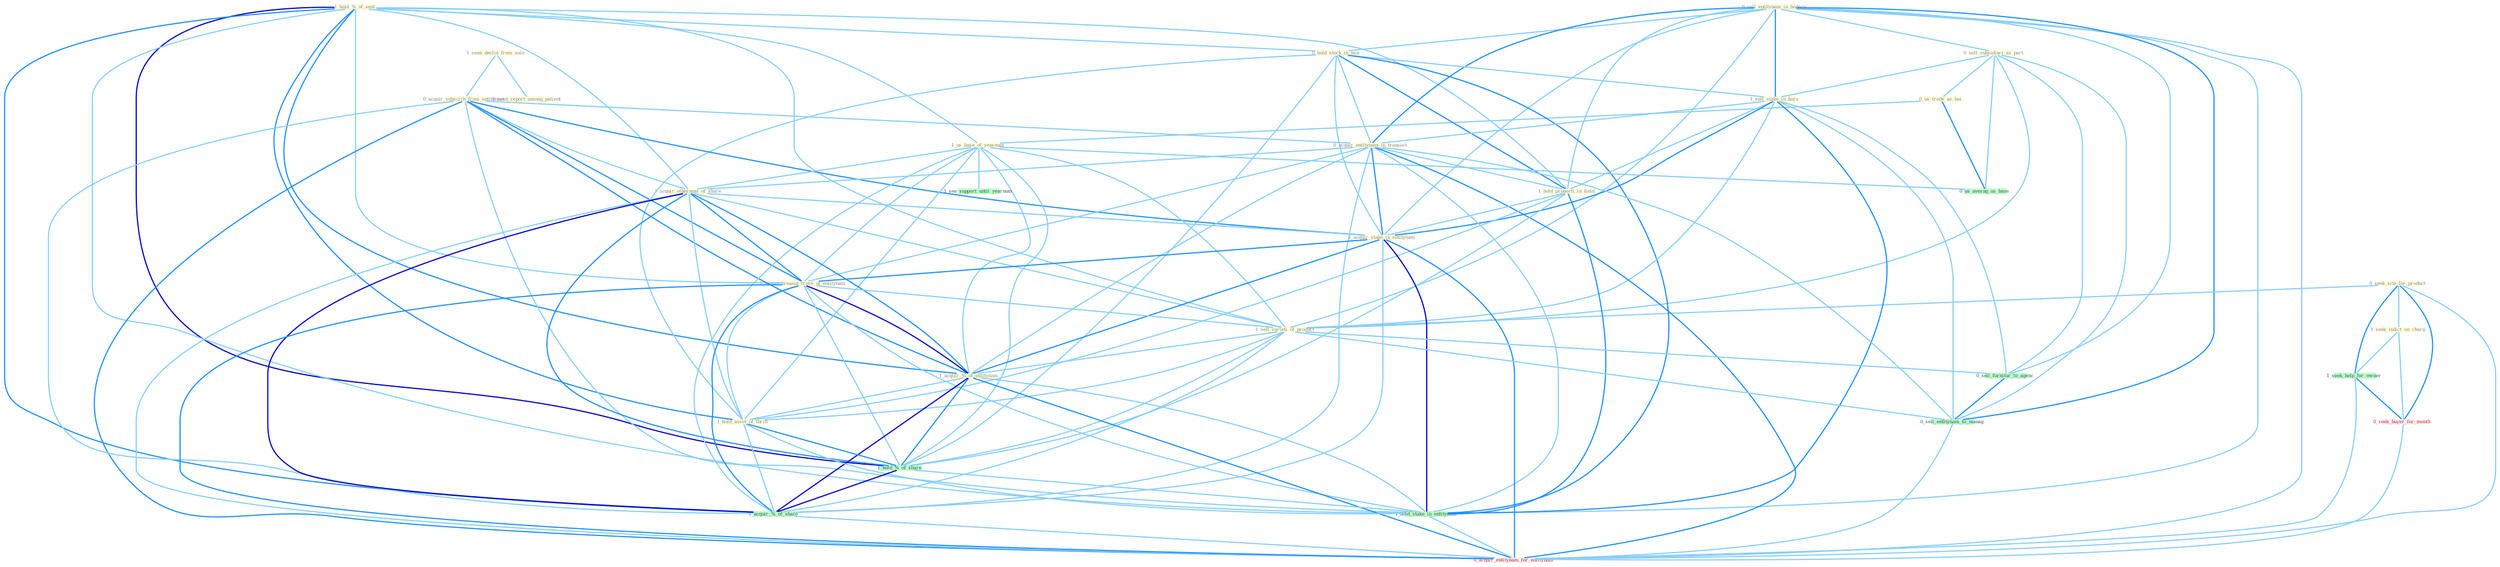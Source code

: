 Graph G{ 
    node
    [shape=polygon,style=filled,width=.5,height=.06,color="#BDFCC9",fixedsize=true,fontsize=4,
    fontcolor="#2f4f4f"];
    {node
    [color="#ffffe0", fontcolor="#8b7d6b"] "1_hold_%_of_seat " "1_seen_declin_from_sale " "0_sell_entitynam_in_bodega " "0_sell_subsidiari_as_part " "0_seek_site_for_product " "0_us_trade_as_boi " "0_hold_stock_in_mix " "1_sell_stake_in_hors " "0_acquir_subscrib_from_entitynam " "1_us_base_of_yearnum " "0_acquir_entitynam_in_transact " "1_acquir_othernum_of_share " "1_hold_properti_in_field " "1_acquir_stake_in_entitynam " "1_acquir_treasur-trove_of_entitynam " "1_sell_varieti_of_product " "0_seen_report_among_patient " "1_acquir_%_of_entitynam " "1_hold_asset_of_thrift " "1_seek_indict_on_charg "}
{node [color="#fff0f5", fontcolor="#b22222"] "0_seek_buyer_for_month " "0_acquir_entitynam_for_entitynam "}
edge [color="#B0E2FF"];

	"1_hold_%_of_seat " -- "0_hold_stock_in_mix " [w="1", color="#87cefa" ];
	"1_hold_%_of_seat " -- "1_us_base_of_yearnum " [w="1", color="#87cefa" ];
	"1_hold_%_of_seat " -- "1_acquir_othernum_of_share " [w="1", color="#87cefa" ];
	"1_hold_%_of_seat " -- "1_hold_properti_in_field " [w="1", color="#87cefa" ];
	"1_hold_%_of_seat " -- "1_acquir_treasur-trove_of_entitynam " [w="1", color="#87cefa" ];
	"1_hold_%_of_seat " -- "1_sell_varieti_of_product " [w="1", color="#87cefa" ];
	"1_hold_%_of_seat " -- "1_acquir_%_of_entitynam " [w="2", color="#1e90ff" , len=0.8];
	"1_hold_%_of_seat " -- "1_hold_asset_of_thrift " [w="2", color="#1e90ff" , len=0.8];
	"1_hold_%_of_seat " -- "1_hold_%_of_share " [w="3", color="#0000cd" , len=0.6];
	"1_hold_%_of_seat " -- "1_hold_stake_in_entitynam " [w="1", color="#87cefa" ];
	"1_hold_%_of_seat " -- "1_acquir_%_of_share " [w="2", color="#1e90ff" , len=0.8];
	"1_seen_declin_from_sale " -- "0_acquir_subscrib_from_entitynam " [w="1", color="#87cefa" ];
	"1_seen_declin_from_sale " -- "0_seen_report_among_patient " [w="1", color="#87cefa" ];
	"0_sell_entitynam_in_bodega " -- "0_sell_subsidiari_as_part " [w="1", color="#87cefa" ];
	"0_sell_entitynam_in_bodega " -- "0_hold_stock_in_mix " [w="1", color="#87cefa" ];
	"0_sell_entitynam_in_bodega " -- "1_sell_stake_in_hors " [w="2", color="#1e90ff" , len=0.8];
	"0_sell_entitynam_in_bodega " -- "0_acquir_entitynam_in_transact " [w="2", color="#1e90ff" , len=0.8];
	"0_sell_entitynam_in_bodega " -- "1_hold_properti_in_field " [w="1", color="#87cefa" ];
	"0_sell_entitynam_in_bodega " -- "1_acquir_stake_in_entitynam " [w="1", color="#87cefa" ];
	"0_sell_entitynam_in_bodega " -- "1_sell_varieti_of_product " [w="1", color="#87cefa" ];
	"0_sell_entitynam_in_bodega " -- "1_hold_stake_in_entitynam " [w="1", color="#87cefa" ];
	"0_sell_entitynam_in_bodega " -- "0_sell_furnitur_to_agenc " [w="1", color="#87cefa" ];
	"0_sell_entitynam_in_bodega " -- "0_sell_entitynam_to_manag " [w="2", color="#1e90ff" , len=0.8];
	"0_sell_entitynam_in_bodega " -- "0_acquir_entitynam_for_entitynam " [w="1", color="#87cefa" ];
	"0_sell_subsidiari_as_part " -- "0_us_trade_as_boi " [w="1", color="#87cefa" ];
	"0_sell_subsidiari_as_part " -- "1_sell_stake_in_hors " [w="1", color="#87cefa" ];
	"0_sell_subsidiari_as_part " -- "1_sell_varieti_of_product " [w="1", color="#87cefa" ];
	"0_sell_subsidiari_as_part " -- "0_sell_furnitur_to_agenc " [w="1", color="#87cefa" ];
	"0_sell_subsidiari_as_part " -- "0_us_averag_as_base " [w="1", color="#87cefa" ];
	"0_sell_subsidiari_as_part " -- "0_sell_entitynam_to_manag " [w="1", color="#87cefa" ];
	"0_seek_site_for_product " -- "1_sell_varieti_of_product " [w="1", color="#87cefa" ];
	"0_seek_site_for_product " -- "1_seek_indict_on_charg " [w="1", color="#87cefa" ];
	"0_seek_site_for_product " -- "1_seek_help_for_owner " [w="2", color="#1e90ff" , len=0.8];
	"0_seek_site_for_product " -- "0_seek_buyer_for_month " [w="2", color="#1e90ff" , len=0.8];
	"0_seek_site_for_product " -- "0_acquir_entitynam_for_entitynam " [w="1", color="#87cefa" ];
	"0_us_trade_as_boi " -- "1_us_base_of_yearnum " [w="1", color="#87cefa" ];
	"0_us_trade_as_boi " -- "0_us_averag_as_base " [w="2", color="#1e90ff" , len=0.8];
	"0_hold_stock_in_mix " -- "1_sell_stake_in_hors " [w="1", color="#87cefa" ];
	"0_hold_stock_in_mix " -- "0_acquir_entitynam_in_transact " [w="1", color="#87cefa" ];
	"0_hold_stock_in_mix " -- "1_hold_properti_in_field " [w="2", color="#1e90ff" , len=0.8];
	"0_hold_stock_in_mix " -- "1_acquir_stake_in_entitynam " [w="1", color="#87cefa" ];
	"0_hold_stock_in_mix " -- "1_hold_asset_of_thrift " [w="1", color="#87cefa" ];
	"0_hold_stock_in_mix " -- "1_hold_%_of_share " [w="1", color="#87cefa" ];
	"0_hold_stock_in_mix " -- "1_hold_stake_in_entitynam " [w="2", color="#1e90ff" , len=0.8];
	"1_sell_stake_in_hors " -- "0_acquir_entitynam_in_transact " [w="1", color="#87cefa" ];
	"1_sell_stake_in_hors " -- "1_hold_properti_in_field " [w="1", color="#87cefa" ];
	"1_sell_stake_in_hors " -- "1_acquir_stake_in_entitynam " [w="2", color="#1e90ff" , len=0.8];
	"1_sell_stake_in_hors " -- "1_sell_varieti_of_product " [w="1", color="#87cefa" ];
	"1_sell_stake_in_hors " -- "1_hold_stake_in_entitynam " [w="2", color="#1e90ff" , len=0.8];
	"1_sell_stake_in_hors " -- "0_sell_furnitur_to_agenc " [w="1", color="#87cefa" ];
	"1_sell_stake_in_hors " -- "0_sell_entitynam_to_manag " [w="1", color="#87cefa" ];
	"0_acquir_subscrib_from_entitynam " -- "0_acquir_entitynam_in_transact " [w="1", color="#87cefa" ];
	"0_acquir_subscrib_from_entitynam " -- "1_acquir_othernum_of_share " [w="1", color="#87cefa" ];
	"0_acquir_subscrib_from_entitynam " -- "1_acquir_stake_in_entitynam " [w="2", color="#1e90ff" , len=0.8];
	"0_acquir_subscrib_from_entitynam " -- "1_acquir_treasur-trove_of_entitynam " [w="2", color="#1e90ff" , len=0.8];
	"0_acquir_subscrib_from_entitynam " -- "1_acquir_%_of_entitynam " [w="2", color="#1e90ff" , len=0.8];
	"0_acquir_subscrib_from_entitynam " -- "1_hold_stake_in_entitynam " [w="1", color="#87cefa" ];
	"0_acquir_subscrib_from_entitynam " -- "1_acquir_%_of_share " [w="1", color="#87cefa" ];
	"0_acquir_subscrib_from_entitynam " -- "0_acquir_entitynam_for_entitynam " [w="2", color="#1e90ff" , len=0.8];
	"1_us_base_of_yearnum " -- "1_acquir_othernum_of_share " [w="1", color="#87cefa" ];
	"1_us_base_of_yearnum " -- "1_acquir_treasur-trove_of_entitynam " [w="1", color="#87cefa" ];
	"1_us_base_of_yearnum " -- "1_sell_varieti_of_product " [w="1", color="#87cefa" ];
	"1_us_base_of_yearnum " -- "1_acquir_%_of_entitynam " [w="1", color="#87cefa" ];
	"1_us_base_of_yearnum " -- "1_hold_asset_of_thrift " [w="1", color="#87cefa" ];
	"1_us_base_of_yearnum " -- "1_hold_%_of_share " [w="1", color="#87cefa" ];
	"1_us_base_of_yearnum " -- "1_acquir_%_of_share " [w="1", color="#87cefa" ];
	"1_us_base_of_yearnum " -- "1_see_support_until_yearnum " [w="1", color="#87cefa" ];
	"1_us_base_of_yearnum " -- "0_us_averag_as_base " [w="1", color="#87cefa" ];
	"0_acquir_entitynam_in_transact " -- "1_acquir_othernum_of_share " [w="1", color="#87cefa" ];
	"0_acquir_entitynam_in_transact " -- "1_hold_properti_in_field " [w="1", color="#87cefa" ];
	"0_acquir_entitynam_in_transact " -- "1_acquir_stake_in_entitynam " [w="2", color="#1e90ff" , len=0.8];
	"0_acquir_entitynam_in_transact " -- "1_acquir_treasur-trove_of_entitynam " [w="1", color="#87cefa" ];
	"0_acquir_entitynam_in_transact " -- "1_acquir_%_of_entitynam " [w="1", color="#87cefa" ];
	"0_acquir_entitynam_in_transact " -- "1_hold_stake_in_entitynam " [w="1", color="#87cefa" ];
	"0_acquir_entitynam_in_transact " -- "1_acquir_%_of_share " [w="1", color="#87cefa" ];
	"0_acquir_entitynam_in_transact " -- "0_sell_entitynam_to_manag " [w="1", color="#87cefa" ];
	"0_acquir_entitynam_in_transact " -- "0_acquir_entitynam_for_entitynam " [w="2", color="#1e90ff" , len=0.8];
	"1_acquir_othernum_of_share " -- "1_acquir_stake_in_entitynam " [w="1", color="#87cefa" ];
	"1_acquir_othernum_of_share " -- "1_acquir_treasur-trove_of_entitynam " [w="2", color="#1e90ff" , len=0.8];
	"1_acquir_othernum_of_share " -- "1_sell_varieti_of_product " [w="1", color="#87cefa" ];
	"1_acquir_othernum_of_share " -- "1_acquir_%_of_entitynam " [w="2", color="#1e90ff" , len=0.8];
	"1_acquir_othernum_of_share " -- "1_hold_asset_of_thrift " [w="1", color="#87cefa" ];
	"1_acquir_othernum_of_share " -- "1_hold_%_of_share " [w="2", color="#1e90ff" , len=0.8];
	"1_acquir_othernum_of_share " -- "1_acquir_%_of_share " [w="3", color="#0000cd" , len=0.6];
	"1_acquir_othernum_of_share " -- "0_acquir_entitynam_for_entitynam " [w="1", color="#87cefa" ];
	"1_hold_properti_in_field " -- "1_acquir_stake_in_entitynam " [w="1", color="#87cefa" ];
	"1_hold_properti_in_field " -- "1_hold_asset_of_thrift " [w="1", color="#87cefa" ];
	"1_hold_properti_in_field " -- "1_hold_%_of_share " [w="1", color="#87cefa" ];
	"1_hold_properti_in_field " -- "1_hold_stake_in_entitynam " [w="2", color="#1e90ff" , len=0.8];
	"1_acquir_stake_in_entitynam " -- "1_acquir_treasur-trove_of_entitynam " [w="2", color="#1e90ff" , len=0.8];
	"1_acquir_stake_in_entitynam " -- "1_acquir_%_of_entitynam " [w="2", color="#1e90ff" , len=0.8];
	"1_acquir_stake_in_entitynam " -- "1_hold_stake_in_entitynam " [w="3", color="#0000cd" , len=0.6];
	"1_acquir_stake_in_entitynam " -- "1_acquir_%_of_share " [w="1", color="#87cefa" ];
	"1_acquir_stake_in_entitynam " -- "0_acquir_entitynam_for_entitynam " [w="2", color="#1e90ff" , len=0.8];
	"1_acquir_treasur-trove_of_entitynam " -- "1_sell_varieti_of_product " [w="1", color="#87cefa" ];
	"1_acquir_treasur-trove_of_entitynam " -- "1_acquir_%_of_entitynam " [w="3", color="#0000cd" , len=0.6];
	"1_acquir_treasur-trove_of_entitynam " -- "1_hold_asset_of_thrift " [w="1", color="#87cefa" ];
	"1_acquir_treasur-trove_of_entitynam " -- "1_hold_%_of_share " [w="1", color="#87cefa" ];
	"1_acquir_treasur-trove_of_entitynam " -- "1_hold_stake_in_entitynam " [w="1", color="#87cefa" ];
	"1_acquir_treasur-trove_of_entitynam " -- "1_acquir_%_of_share " [w="2", color="#1e90ff" , len=0.8];
	"1_acquir_treasur-trove_of_entitynam " -- "0_acquir_entitynam_for_entitynam " [w="2", color="#1e90ff" , len=0.8];
	"1_sell_varieti_of_product " -- "1_acquir_%_of_entitynam " [w="1", color="#87cefa" ];
	"1_sell_varieti_of_product " -- "1_hold_asset_of_thrift " [w="1", color="#87cefa" ];
	"1_sell_varieti_of_product " -- "1_hold_%_of_share " [w="1", color="#87cefa" ];
	"1_sell_varieti_of_product " -- "1_acquir_%_of_share " [w="1", color="#87cefa" ];
	"1_sell_varieti_of_product " -- "0_sell_furnitur_to_agenc " [w="1", color="#87cefa" ];
	"1_sell_varieti_of_product " -- "0_sell_entitynam_to_manag " [w="1", color="#87cefa" ];
	"1_acquir_%_of_entitynam " -- "1_hold_asset_of_thrift " [w="1", color="#87cefa" ];
	"1_acquir_%_of_entitynam " -- "1_hold_%_of_share " [w="2", color="#1e90ff" , len=0.8];
	"1_acquir_%_of_entitynam " -- "1_hold_stake_in_entitynam " [w="1", color="#87cefa" ];
	"1_acquir_%_of_entitynam " -- "1_acquir_%_of_share " [w="3", color="#0000cd" , len=0.6];
	"1_acquir_%_of_entitynam " -- "0_acquir_entitynam_for_entitynam " [w="2", color="#1e90ff" , len=0.8];
	"1_hold_asset_of_thrift " -- "1_hold_%_of_share " [w="2", color="#1e90ff" , len=0.8];
	"1_hold_asset_of_thrift " -- "1_hold_stake_in_entitynam " [w="1", color="#87cefa" ];
	"1_hold_asset_of_thrift " -- "1_acquir_%_of_share " [w="1", color="#87cefa" ];
	"1_seek_indict_on_charg " -- "1_seek_help_for_owner " [w="1", color="#87cefa" ];
	"1_seek_indict_on_charg " -- "0_seek_buyer_for_month " [w="1", color="#87cefa" ];
	"1_hold_%_of_share " -- "1_hold_stake_in_entitynam " [w="1", color="#87cefa" ];
	"1_hold_%_of_share " -- "1_acquir_%_of_share " [w="3", color="#0000cd" , len=0.6];
	"1_hold_stake_in_entitynam " -- "0_acquir_entitynam_for_entitynam " [w="1", color="#87cefa" ];
	"1_seek_help_for_owner " -- "0_seek_buyer_for_month " [w="2", color="#1e90ff" , len=0.8];
	"1_seek_help_for_owner " -- "0_acquir_entitynam_for_entitynam " [w="1", color="#87cefa" ];
	"0_seek_buyer_for_month " -- "0_acquir_entitynam_for_entitynam " [w="1", color="#87cefa" ];
	"1_acquir_%_of_share " -- "0_acquir_entitynam_for_entitynam " [w="1", color="#87cefa" ];
	"0_sell_furnitur_to_agenc " -- "0_sell_entitynam_to_manag " [w="2", color="#1e90ff" , len=0.8];
	"0_sell_entitynam_to_manag " -- "0_acquir_entitynam_for_entitynam " [w="1", color="#87cefa" ];
}